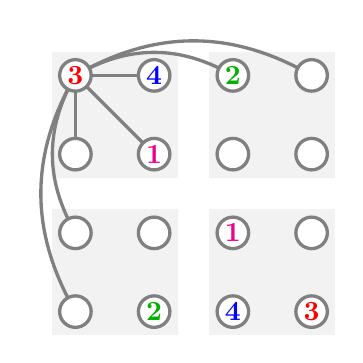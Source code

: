 \begin{tikzpicture}[scale=1]

%\draw[very thick, gray] (0,0) grid (3,3);

\fill[black!5] (-0.3,-0.3) rectangle ++ (1.6,1.6);
\fill[black!5] (2-0.3,-0.3) rectangle ++ (1.6,1.6);
\fill[black!5] (-0.3,2-0.3) rectangle ++ (1.6,1.6);
\fill[black!5] (2-0.3,2-0.3) rectangle ++ (1.6,1.6);

\foreach \i in {0,...,3} {
  \foreach \j in {0,...,3} {
  \coordinate (P\i\j) at (\i,\j);
%  \draw[fill=white, draw=gray, very thick] (P\i\j) circle (2mm);
  }
}

\draw[very thick, gray]  (P03) -- (P13);
\draw[very thick, gray]  (P03) -- (P12);
\draw[very thick, gray]  (P03) -- (P02);

\draw[very thick, gray]  (P03) to[bend right] (P01);
\draw[very thick, gray]  (P03) to[bend right] (P00);

\draw[very thick, gray]  (P03) to[bend left] (P23);
\draw[very thick, gray]  (P03) to[bend left] (P33);

\foreach \i in {0,...,3} {
  \foreach \j in {0,...,3} {
%  \coordinate (P\i\j) at (\i,\j);
  \draw[fill=white, draw=gray, very thick] (P\i\j) circle (2mm);
  }
}


\node[red] at (0,3) {\bf 3};
\node[blue] at (1,3) {\bf 4};
\node[green!70!black] at (2,3) {\bf 2};

\node[magenta] at (1,2) {\bf 1};

\node[magenta] at (2,1) {\bf 1};

\node[green!70!black] at (1,0) {\bf 2};
\node[blue] at (2,0) {\bf 4};
\node[red] at (3,0) {\bf 3};


\end{tikzpicture}